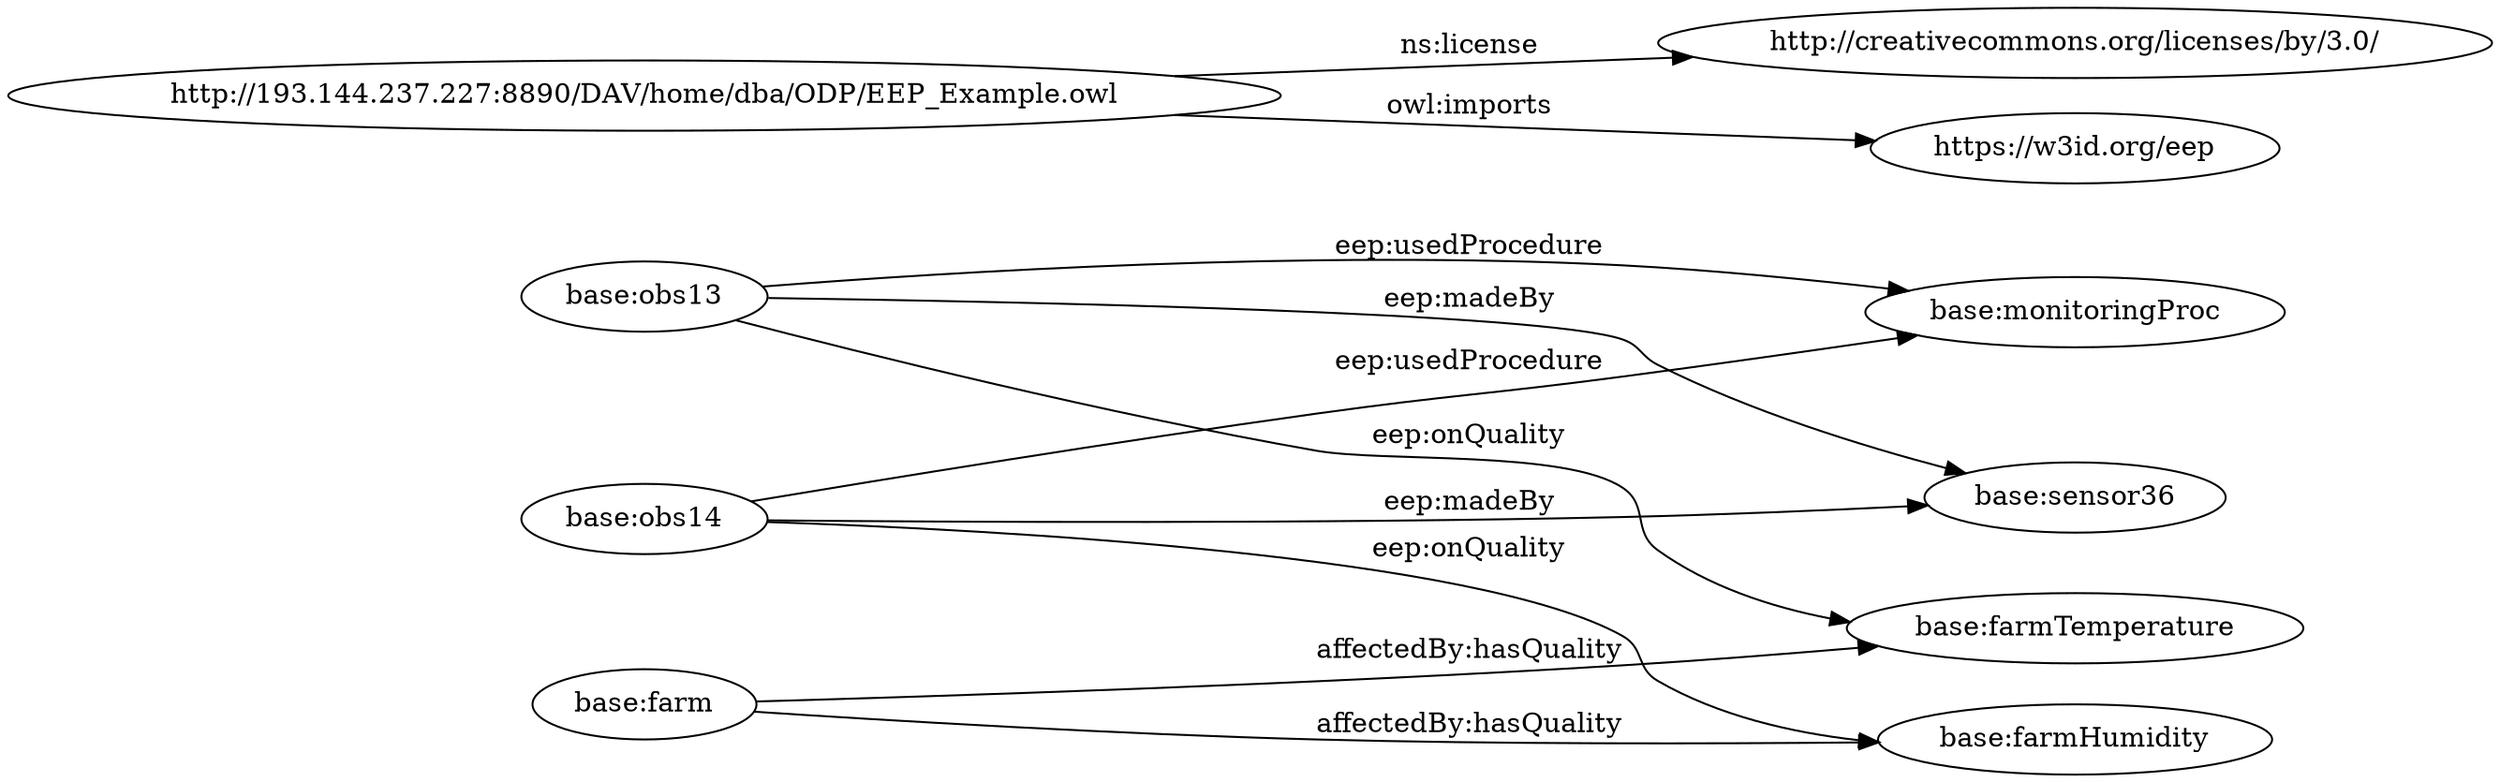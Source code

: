 digraph ar2dtool_diagram { 
rankdir=LR;
size="1501"
	"base:obs13" -> "base:monitoringProc" [ label = "eep:usedProcedure" ];
	"base:obs13" -> "base:farmTemperature" [ label = "eep:onQuality" ];
	"base:obs13" -> "base:sensor36" [ label = "eep:madeBy" ];
	"http://193.144.237.227:8890/DAV/home/dba/ODP/EEP_Example.owl" -> "http://creativecommons.org/licenses/by/3.0/" [ label = "ns:license" ];
	"http://193.144.237.227:8890/DAV/home/dba/ODP/EEP_Example.owl" -> "https://w3id.org/eep" [ label = "owl:imports" ];
	"base:obs14" -> "base:monitoringProc" [ label = "eep:usedProcedure" ];
	"base:obs14" -> "base:farmHumidity" [ label = "eep:onQuality" ];
	"base:obs14" -> "base:sensor36" [ label = "eep:madeBy" ];
	"base:farm" -> "base:farmTemperature" [ label = "affectedBy:hasQuality" ];
	"base:farm" -> "base:farmHumidity" [ label = "affectedBy:hasQuality" ];

}
